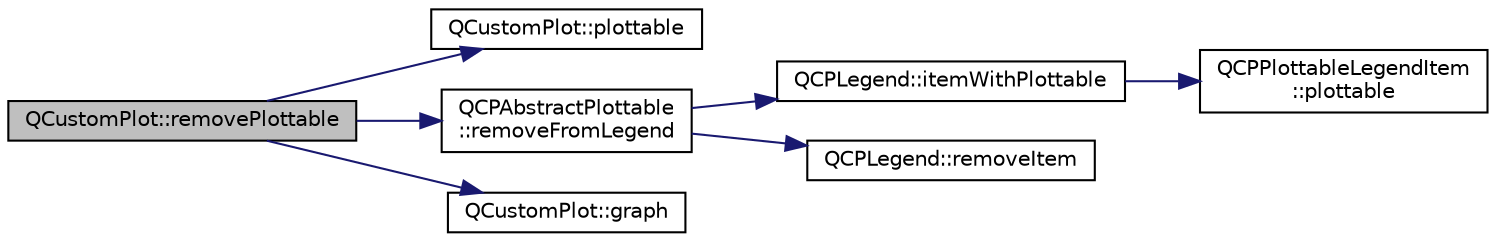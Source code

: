 digraph "QCustomPlot::removePlottable"
{
  edge [fontname="Helvetica",fontsize="10",labelfontname="Helvetica",labelfontsize="10"];
  node [fontname="Helvetica",fontsize="10",shape=record];
  rankdir="LR";
  Node616 [label="QCustomPlot::removePlottable",height=0.2,width=0.4,color="black", fillcolor="grey75", style="filled", fontcolor="black"];
  Node616 -> Node617 [color="midnightblue",fontsize="10",style="solid",fontname="Helvetica"];
  Node617 [label="QCustomPlot::plottable",height=0.2,width=0.4,color="black", fillcolor="white", style="filled",URL="$class_q_custom_plot.html#adea38bdc660da9412ba69fb939031567"];
  Node616 -> Node618 [color="midnightblue",fontsize="10",style="solid",fontname="Helvetica"];
  Node618 [label="QCPAbstractPlottable\l::removeFromLegend",height=0.2,width=0.4,color="black", fillcolor="white", style="filled",URL="$class_q_c_p_abstract_plottable.html#ac95fb2604d9106d0852ad9ceb326fe8c"];
  Node618 -> Node619 [color="midnightblue",fontsize="10",style="solid",fontname="Helvetica"];
  Node619 [label="QCPLegend::itemWithPlottable",height=0.2,width=0.4,color="black", fillcolor="white", style="filled",URL="$class_q_c_p_legend.html#a91e790002d8bf15a20628a8e8841e397"];
  Node619 -> Node620 [color="midnightblue",fontsize="10",style="solid",fontname="Helvetica"];
  Node620 [label="QCPPlottableLegendItem\l::plottable",height=0.2,width=0.4,color="black", fillcolor="white", style="filled",URL="$class_q_c_p_plottable_legend_item.html#af29e9a2c60b4cba0cac2447b8af7b488"];
  Node618 -> Node621 [color="midnightblue",fontsize="10",style="solid",fontname="Helvetica"];
  Node621 [label="QCPLegend::removeItem",height=0.2,width=0.4,color="black", fillcolor="white", style="filled",URL="$class_q_c_p_legend.html#ac91595c3eaa746fe6321d2eb952c63bb"];
  Node616 -> Node622 [color="midnightblue",fontsize="10",style="solid",fontname="Helvetica"];
  Node622 [label="QCustomPlot::graph",height=0.2,width=0.4,color="black", fillcolor="white", style="filled",URL="$class_q_custom_plot.html#aac190865a67f19af3fdf2136774997af"];
}
